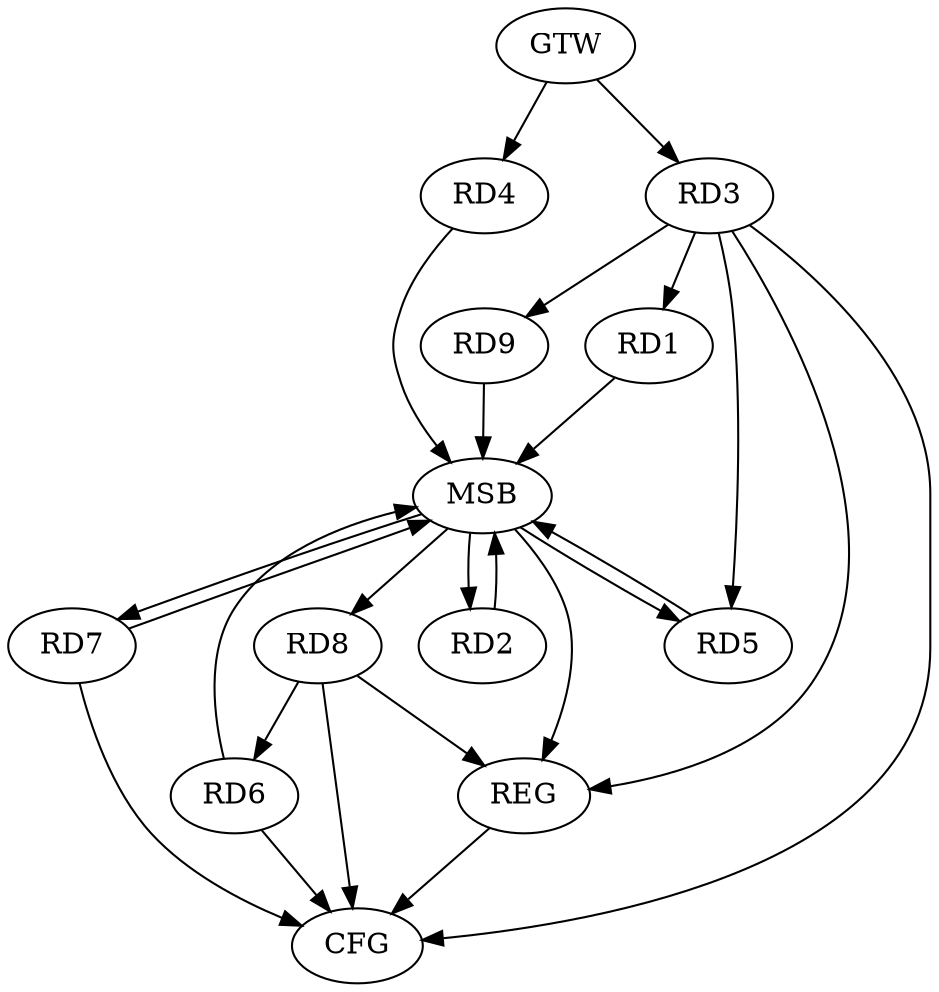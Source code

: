 strict digraph G {
  RD1 [ label="RD1" ];
  RD2 [ label="RD2" ];
  RD3 [ label="RD3" ];
  RD4 [ label="RD4" ];
  RD5 [ label="RD5" ];
  RD6 [ label="RD6" ];
  RD7 [ label="RD7" ];
  RD8 [ label="RD8" ];
  RD9 [ label="RD9" ];
  GTW [ label="GTW" ];
  REG [ label="REG" ];
  MSB [ label="MSB" ];
  CFG [ label="CFG" ];
  RD3 -> RD1;
  RD3 -> RD5;
  RD3 -> RD9;
  RD8 -> RD6;
  GTW -> RD3;
  GTW -> RD4;
  RD3 -> REG;
  RD8 -> REG;
  RD1 -> MSB;
  MSB -> RD8;
  MSB -> REG;
  RD2 -> MSB;
  RD4 -> MSB;
  MSB -> RD7;
  RD5 -> MSB;
  RD6 -> MSB;
  RD7 -> MSB;
  MSB -> RD2;
  RD9 -> MSB;
  MSB -> RD5;
  RD8 -> CFG;
  RD6 -> CFG;
  RD7 -> CFG;
  RD3 -> CFG;
  REG -> CFG;
}
